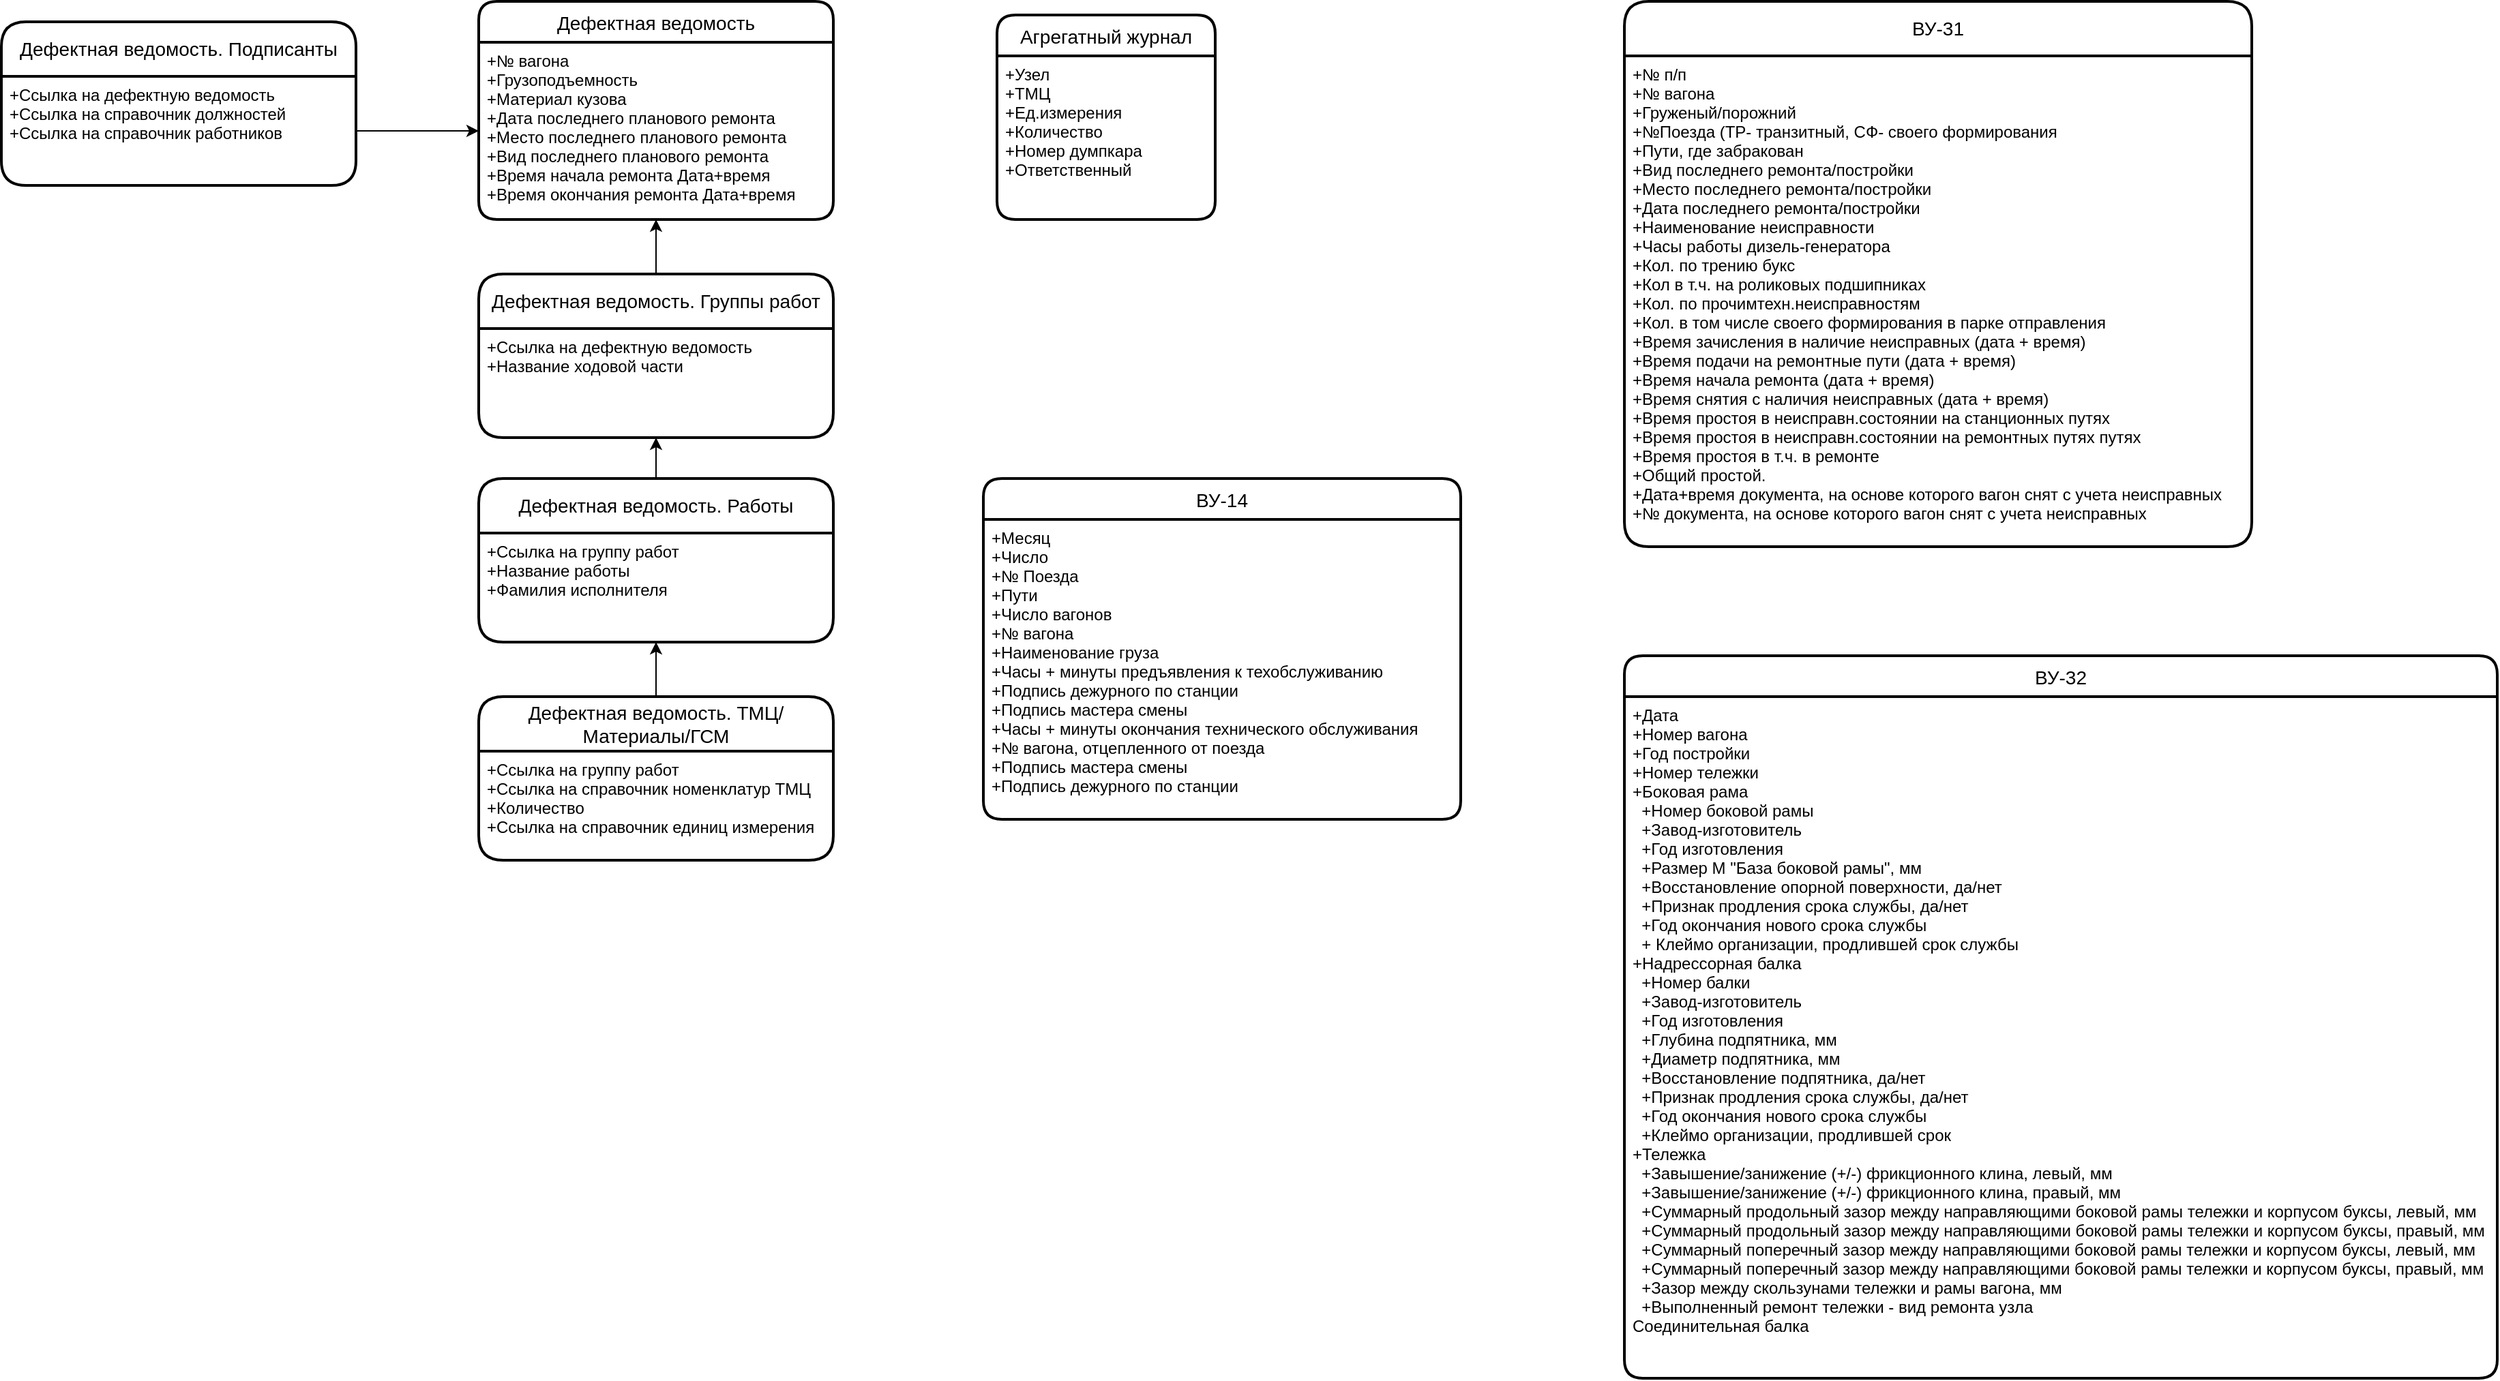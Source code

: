<mxfile version="20.2.3" type="github">
  <diagram id="xZS1iqDsfLLNsFTqZSFf" name="Страница 1">
    <mxGraphModel dx="2249" dy="737" grid="1" gridSize="10" guides="1" tooltips="1" connect="1" arrows="1" fold="1" page="1" pageScale="1" pageWidth="827" pageHeight="1169" math="0" shadow="0">
      <root>
        <mxCell id="0" />
        <mxCell id="1" parent="0" />
        <mxCell id="mITxjE_Xkw7kHsZkBcQx-1" value="ВУ-32" style="swimlane;childLayout=stackLayout;horizontal=1;startSize=30;horizontalStack=0;rounded=1;fontSize=14;fontStyle=0;strokeWidth=2;resizeParent=0;resizeLast=1;shadow=0;dashed=0;align=center;" vertex="1" parent="1">
          <mxGeometry x="1010" y="560" width="640" height="530" as="geometry" />
        </mxCell>
        <mxCell id="mITxjE_Xkw7kHsZkBcQx-2" value="+Дата&#xa;+Номер вагона&#xa;+Год постройки&#xa;+Номер тележки&#xa;+Боковая рама&#xa;  +Номер боковой рамы&#xa;  +Завод-изготовитель&#xa;  +Год изготовления&#xa;  +Размер М &quot;База боковой рамы&quot;, мм&#xa;  +Восстановление опорной поверхности, да/нет&#xa;  +Признак продления срока службы, да/нет&#xa;  +Год окончания нового срока службы&#xa;  + Клеймо организации, продлившей срок службы&#xa;+Надрессорная балка&#xa;  +Номер балки&#xa;  +Завод-изготовитель&#xa;  +Год изготовления&#xa;  +Глубина подпятника, мм&#xa;  +Диаметр подпятника, мм&#xa;  +Восстановление подпятника, да/нет&#xa;  +Признак продления срока службы, да/нет&#xa;  +Год окончания нового срока службы&#xa;  +Клеймо организации, продлившей срок&#xa;+Тележка&#xa;  +Завышение/занижение (+/-) фрикционного клина, левый, мм&#xa;  +Завышение/занижение (+/-) фрикционного клина, правый, мм&#xa;  +Суммарный продольный зазор между направляющими боковой рамы тележки и корпусом буксы, левый, мм&#xa;  +Суммарный продольный зазор между направляющими боковой рамы тележки и корпусом буксы, правый, мм&#xa;  +Суммарный поперечный зазор между направляющими боковой рамы тележки и корпусом буксы, левый, мм&#xa;  +Суммарный поперечный зазор между направляющими боковой рамы тележки и корпусом буксы, правый, мм&#xa;  +Зазор между скользунами тележки и рамы вагона, мм&#xa;  +Выполненный ремонт тележки - вид ремонта узла&#xa;Соединительная балка&#xa;&#xa;&#xa;" style="align=left;strokeColor=none;fillColor=none;spacingLeft=4;fontSize=12;verticalAlign=top;resizable=0;rotatable=0;part=1;" vertex="1" parent="mITxjE_Xkw7kHsZkBcQx-1">
          <mxGeometry y="30" width="640" height="500" as="geometry" />
        </mxCell>
        <mxCell id="mITxjE_Xkw7kHsZkBcQx-3" value="ВУ-14" style="swimlane;childLayout=stackLayout;horizontal=1;startSize=30;horizontalStack=0;rounded=1;fontSize=14;fontStyle=0;strokeWidth=2;resizeParent=0;resizeLast=1;shadow=0;dashed=0;align=center;" vertex="1" parent="1">
          <mxGeometry x="540" y="430" width="350" height="250" as="geometry" />
        </mxCell>
        <mxCell id="mITxjE_Xkw7kHsZkBcQx-4" value="+Месяц&#xa;+Число&#xa;+№ Поезда&#xa;+Пути&#xa;+Число вагонов&#xa;+№ вагона&#xa;+Наименование груза&#xa;+Часы + минуты предъявления к техобслуживанию&#xa;+Подпись дежурного по станции&#xa;+Подпись мастера смены&#xa;+Часы + минуты окончания технического обслуживания&#xa;+№ вагона, отцепленного от поезда&#xa;+Подпись мастера смены&#xa;+Подпись дежурного по станции&#xa;" style="align=left;strokeColor=none;fillColor=none;spacingLeft=4;fontSize=12;verticalAlign=top;resizable=0;rotatable=0;part=1;" vertex="1" parent="mITxjE_Xkw7kHsZkBcQx-3">
          <mxGeometry y="30" width="350" height="220" as="geometry" />
        </mxCell>
        <mxCell id="mITxjE_Xkw7kHsZkBcQx-5" value="Дефектная ведомость" style="swimlane;childLayout=stackLayout;horizontal=1;startSize=30;horizontalStack=0;rounded=1;fontSize=14;fontStyle=0;strokeWidth=2;resizeParent=0;resizeLast=1;shadow=0;dashed=0;align=center;" vertex="1" parent="1">
          <mxGeometry x="170" y="80" width="260" height="160" as="geometry" />
        </mxCell>
        <mxCell id="mITxjE_Xkw7kHsZkBcQx-6" value="+№ вагона&#xa;+Грузоподъемность&#xa;+Материал кузова&#xa;+Дата последнего планового ремонта&#xa;+Место последнего планового ремонта&#xa;+Вид последнего планового ремонта&#xa;+Время начала ремонта Дата+время&#xa;+Время окончания ремонта Дата+время&#xa;" style="align=left;strokeColor=none;fillColor=none;spacingLeft=4;fontSize=12;verticalAlign=top;resizable=0;rotatable=0;part=1;" vertex="1" parent="mITxjE_Xkw7kHsZkBcQx-5">
          <mxGeometry y="30" width="260" height="130" as="geometry" />
        </mxCell>
        <mxCell id="mITxjE_Xkw7kHsZkBcQx-9" style="edgeStyle=orthogonalEdgeStyle;rounded=0;orthogonalLoop=1;jettySize=auto;html=1;entryX=0.5;entryY=1;entryDx=0;entryDy=0;" edge="1" parent="1" source="mITxjE_Xkw7kHsZkBcQx-7" target="mITxjE_Xkw7kHsZkBcQx-6">
          <mxGeometry relative="1" as="geometry" />
        </mxCell>
        <mxCell id="mITxjE_Xkw7kHsZkBcQx-7" value="Дефектная ведомость. Группы работ" style="swimlane;childLayout=stackLayout;horizontal=1;startSize=40;horizontalStack=0;rounded=1;fontSize=14;fontStyle=0;strokeWidth=2;resizeParent=0;resizeLast=1;shadow=0;dashed=0;align=center;whiteSpace=wrap;" vertex="1" parent="1">
          <mxGeometry x="170" y="280" width="260" height="120" as="geometry" />
        </mxCell>
        <mxCell id="mITxjE_Xkw7kHsZkBcQx-8" value="+Ссылка на дефектную ведомость&#xa;+Название ходовой части" style="align=left;strokeColor=none;fillColor=none;spacingLeft=4;fontSize=12;verticalAlign=top;resizable=0;rotatable=0;part=1;" vertex="1" parent="mITxjE_Xkw7kHsZkBcQx-7">
          <mxGeometry y="40" width="260" height="80" as="geometry" />
        </mxCell>
        <mxCell id="mITxjE_Xkw7kHsZkBcQx-12" style="edgeStyle=orthogonalEdgeStyle;rounded=0;orthogonalLoop=1;jettySize=auto;html=1;entryX=0.5;entryY=1;entryDx=0;entryDy=0;" edge="1" parent="1" source="mITxjE_Xkw7kHsZkBcQx-10" target="mITxjE_Xkw7kHsZkBcQx-8">
          <mxGeometry relative="1" as="geometry" />
        </mxCell>
        <mxCell id="mITxjE_Xkw7kHsZkBcQx-10" value="Дефектная ведомость. Работы" style="swimlane;childLayout=stackLayout;horizontal=1;startSize=40;horizontalStack=0;rounded=1;fontSize=14;fontStyle=0;strokeWidth=2;resizeParent=0;resizeLast=1;shadow=0;dashed=0;align=center;whiteSpace=wrap;" vertex="1" parent="1">
          <mxGeometry x="170" y="430" width="260" height="120" as="geometry" />
        </mxCell>
        <mxCell id="mITxjE_Xkw7kHsZkBcQx-11" value="+Ссылка на группу работ&#xa;+Название работы&#xa;+Фамилия исполнителя&#xa;" style="align=left;strokeColor=none;fillColor=none;spacingLeft=4;fontSize=12;verticalAlign=top;resizable=0;rotatable=0;part=1;" vertex="1" parent="mITxjE_Xkw7kHsZkBcQx-10">
          <mxGeometry y="40" width="260" height="80" as="geometry" />
        </mxCell>
        <mxCell id="mITxjE_Xkw7kHsZkBcQx-15" style="edgeStyle=orthogonalEdgeStyle;rounded=0;orthogonalLoop=1;jettySize=auto;html=1;entryX=0.5;entryY=1;entryDx=0;entryDy=0;" edge="1" parent="1" source="mITxjE_Xkw7kHsZkBcQx-13" target="mITxjE_Xkw7kHsZkBcQx-11">
          <mxGeometry relative="1" as="geometry" />
        </mxCell>
        <mxCell id="mITxjE_Xkw7kHsZkBcQx-13" value="Дефектная ведомость. ТМЦ/Материалы/ГСМ" style="swimlane;childLayout=stackLayout;horizontal=1;startSize=40;horizontalStack=0;rounded=1;fontSize=14;fontStyle=0;strokeWidth=2;resizeParent=0;resizeLast=1;shadow=0;dashed=0;align=center;whiteSpace=wrap;" vertex="1" parent="1">
          <mxGeometry x="170" y="590" width="260" height="120" as="geometry" />
        </mxCell>
        <mxCell id="mITxjE_Xkw7kHsZkBcQx-14" value="+Ссылка на группу работ&#xa;+Ссылка на справочник номенклатур ТМЦ&#xa;+Количество&#xa;+Ссылка на справочник единиц измерения&#xa;" style="align=left;strokeColor=none;fillColor=none;spacingLeft=4;fontSize=12;verticalAlign=top;resizable=0;rotatable=0;part=1;" vertex="1" parent="mITxjE_Xkw7kHsZkBcQx-13">
          <mxGeometry y="40" width="260" height="80" as="geometry" />
        </mxCell>
        <mxCell id="mITxjE_Xkw7kHsZkBcQx-16" value="Дефектная ведомость. Подписанты" style="swimlane;childLayout=stackLayout;horizontal=1;startSize=40;horizontalStack=0;rounded=1;fontSize=14;fontStyle=0;strokeWidth=2;resizeParent=0;resizeLast=1;shadow=0;dashed=0;align=center;whiteSpace=wrap;" vertex="1" parent="1">
          <mxGeometry x="-180" y="95" width="260" height="120" as="geometry" />
        </mxCell>
        <mxCell id="mITxjE_Xkw7kHsZkBcQx-17" value="+Ссылка на дефектную ведомость&#xa;+Ссылка на справочник должностей&#xa;+Ссылка на справочник работников&#xa;" style="align=left;strokeColor=none;fillColor=none;spacingLeft=4;fontSize=12;verticalAlign=top;resizable=0;rotatable=0;part=1;" vertex="1" parent="mITxjE_Xkw7kHsZkBcQx-16">
          <mxGeometry y="40" width="260" height="80" as="geometry" />
        </mxCell>
        <mxCell id="mITxjE_Xkw7kHsZkBcQx-19" style="edgeStyle=orthogonalEdgeStyle;rounded=0;orthogonalLoop=1;jettySize=auto;html=1;exitX=1;exitY=0.5;exitDx=0;exitDy=0;" edge="1" parent="1" source="mITxjE_Xkw7kHsZkBcQx-17" target="mITxjE_Xkw7kHsZkBcQx-6">
          <mxGeometry relative="1" as="geometry" />
        </mxCell>
        <mxCell id="mITxjE_Xkw7kHsZkBcQx-20" value="ВУ-31" style="swimlane;childLayout=stackLayout;horizontal=1;startSize=40;horizontalStack=0;rounded=1;fontSize=14;fontStyle=0;strokeWidth=2;resizeParent=0;resizeLast=1;shadow=0;dashed=0;align=center;whiteSpace=wrap;" vertex="1" parent="1">
          <mxGeometry x="1010" y="80" width="460" height="400" as="geometry" />
        </mxCell>
        <mxCell id="mITxjE_Xkw7kHsZkBcQx-21" value="+№ п/п&#xa;+№ вагона&#xa;+Груженый/порожний&#xa;+№Поезда (ТР- транзитный, СФ- своего формирования&#xa;+Пути, где забракован&#xa;+Вид последнего ремонта/постройки&#xa;+Место последнего ремонта/постройки&#xa;+Дата последнего ремонта/постройки&#xa;+Наименование неисправности&#xa;+Часы работы дизель-генератора&#xa;+Кол. по трению букс&#xa;+Кол в т.ч. на роликовых подшипниках&#xa;+Кол. по прочимтехн.неисправностям&#xa;+Кол. в том числе своего формирования в парке отправления&#xa;+Время зачисления в наличие неисправных (дата + время)&#xa;+Время подачи на ремонтные пути (дата + время)&#xa;+Время начала ремонта (дата + время)&#xa;+Время снятия с наличия неисправных (дата + время)&#xa;+Время простоя в неисправн.состоянии на станционных путях&#xa;+Время простоя в неисправн.состоянии на ремонтных путях путях&#xa;+Время простоя в т.ч. в ремонте&#xa;+Общий простой.&#xa;+Дата+время документа, на основе которого вагон снят с учета неисправных&#xa;+№ документа, на основе которого вагон снят с учета неисправных&#xa;" style="align=left;strokeColor=none;fillColor=none;spacingLeft=4;fontSize=12;verticalAlign=top;resizable=0;rotatable=0;part=1;" vertex="1" parent="mITxjE_Xkw7kHsZkBcQx-20">
          <mxGeometry y="40" width="460" height="360" as="geometry" />
        </mxCell>
        <mxCell id="mITxjE_Xkw7kHsZkBcQx-22" value="Агрегатный журнал" style="swimlane;childLayout=stackLayout;horizontal=1;startSize=30;horizontalStack=0;rounded=1;fontSize=14;fontStyle=0;strokeWidth=2;resizeParent=0;resizeLast=1;shadow=0;dashed=0;align=center;" vertex="1" parent="1">
          <mxGeometry x="550" y="90" width="160" height="150" as="geometry" />
        </mxCell>
        <mxCell id="mITxjE_Xkw7kHsZkBcQx-23" value="+Узел&#xa;+ТМЦ&#xa;+Ед.измерения&#xa;+Количество&#xa;+Номер думпкара&#xa;+Ответственный&#xa;" style="align=left;strokeColor=none;fillColor=none;spacingLeft=4;fontSize=12;verticalAlign=top;resizable=0;rotatable=0;part=1;" vertex="1" parent="mITxjE_Xkw7kHsZkBcQx-22">
          <mxGeometry y="30" width="160" height="120" as="geometry" />
        </mxCell>
      </root>
    </mxGraphModel>
  </diagram>
</mxfile>

